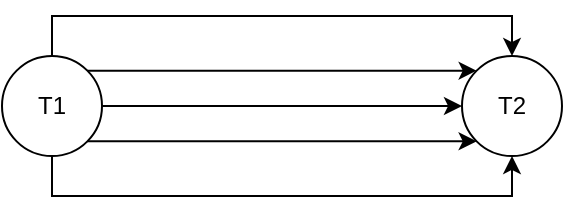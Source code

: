 <mxfile version="26.1.1">
  <diagram name="Page-1" id="c-G-5LoDOLamyuXIpxEz">
    <mxGraphModel dx="474" dy="790" grid="1" gridSize="10" guides="1" tooltips="1" connect="1" arrows="1" fold="1" page="1" pageScale="1" pageWidth="850" pageHeight="1100" math="0" shadow="0">
      <root>
        <mxCell id="0" />
        <mxCell id="1" parent="0" />
        <mxCell id="u7qCnwPZNz6O6XRO4Yd9-4" style="edgeStyle=orthogonalEdgeStyle;rounded=0;orthogonalLoop=1;jettySize=auto;html=1;exitX=0.5;exitY=1;exitDx=0;exitDy=0;entryX=0.5;entryY=1;entryDx=0;entryDy=0;" edge="1" parent="1" source="u7qCnwPZNz6O6XRO4Yd9-1" target="u7qCnwPZNz6O6XRO4Yd9-2">
          <mxGeometry relative="1" as="geometry" />
        </mxCell>
        <mxCell id="u7qCnwPZNz6O6XRO4Yd9-5" style="edgeStyle=orthogonalEdgeStyle;rounded=0;orthogonalLoop=1;jettySize=auto;html=1;exitX=1;exitY=1;exitDx=0;exitDy=0;entryX=0;entryY=1;entryDx=0;entryDy=0;" edge="1" parent="1" source="u7qCnwPZNz6O6XRO4Yd9-1" target="u7qCnwPZNz6O6XRO4Yd9-2">
          <mxGeometry relative="1" as="geometry" />
        </mxCell>
        <mxCell id="u7qCnwPZNz6O6XRO4Yd9-6" style="edgeStyle=orthogonalEdgeStyle;rounded=0;orthogonalLoop=1;jettySize=auto;html=1;exitX=1;exitY=0.5;exitDx=0;exitDy=0;entryX=0;entryY=0.5;entryDx=0;entryDy=0;" edge="1" parent="1" source="u7qCnwPZNz6O6XRO4Yd9-1" target="u7qCnwPZNz6O6XRO4Yd9-2">
          <mxGeometry relative="1" as="geometry" />
        </mxCell>
        <mxCell id="u7qCnwPZNz6O6XRO4Yd9-7" style="edgeStyle=orthogonalEdgeStyle;rounded=0;orthogonalLoop=1;jettySize=auto;html=1;exitX=1;exitY=0;exitDx=0;exitDy=0;entryX=0;entryY=0;entryDx=0;entryDy=0;" edge="1" parent="1" source="u7qCnwPZNz6O6XRO4Yd9-1" target="u7qCnwPZNz6O6XRO4Yd9-2">
          <mxGeometry relative="1" as="geometry" />
        </mxCell>
        <mxCell id="u7qCnwPZNz6O6XRO4Yd9-8" style="edgeStyle=orthogonalEdgeStyle;rounded=0;orthogonalLoop=1;jettySize=auto;html=1;exitX=0.5;exitY=0;exitDx=0;exitDy=0;entryX=0.5;entryY=0;entryDx=0;entryDy=0;" edge="1" parent="1" source="u7qCnwPZNz6O6XRO4Yd9-1" target="u7qCnwPZNz6O6XRO4Yd9-2">
          <mxGeometry relative="1" as="geometry" />
        </mxCell>
        <mxCell id="u7qCnwPZNz6O6XRO4Yd9-1" value="T1" style="ellipse;whiteSpace=wrap;html=1;aspect=fixed;" vertex="1" parent="1">
          <mxGeometry x="120" y="150" width="50" height="50" as="geometry" />
        </mxCell>
        <mxCell id="u7qCnwPZNz6O6XRO4Yd9-2" value="T2" style="ellipse;whiteSpace=wrap;html=1;aspect=fixed;" vertex="1" parent="1">
          <mxGeometry x="350" y="150" width="50" height="50" as="geometry" />
        </mxCell>
      </root>
    </mxGraphModel>
  </diagram>
</mxfile>
